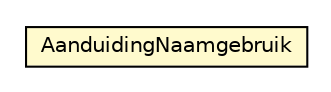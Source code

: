 #!/usr/local/bin/dot
#
# Class diagram 
# Generated by UMLGraph version R5_6-24-gf6e263 (http://www.umlgraph.org/)
#

digraph G {
	edge [fontname="Helvetica",fontsize=10,labelfontname="Helvetica",labelfontsize=10];
	node [fontname="Helvetica",fontsize=10,shape=plaintext];
	nodesep=0.25;
	ranksep=0.5;
	// nl.egem.stuf.sector.bg._0204.PRSFund.AanduidingNaamgebruik
	c149669 [label=<<table title="nl.egem.stuf.sector.bg._0204.PRSFund.AanduidingNaamgebruik" border="0" cellborder="1" cellspacing="0" cellpadding="2" port="p" bgcolor="lemonChiffon" href="./PRSFund.AanduidingNaamgebruik.html">
		<tr><td><table border="0" cellspacing="0" cellpadding="1">
<tr><td align="center" balign="center"> AanduidingNaamgebruik </td></tr>
		</table></td></tr>
		</table>>, URL="./PRSFund.AanduidingNaamgebruik.html", fontname="Helvetica", fontcolor="black", fontsize=10.0];
}

